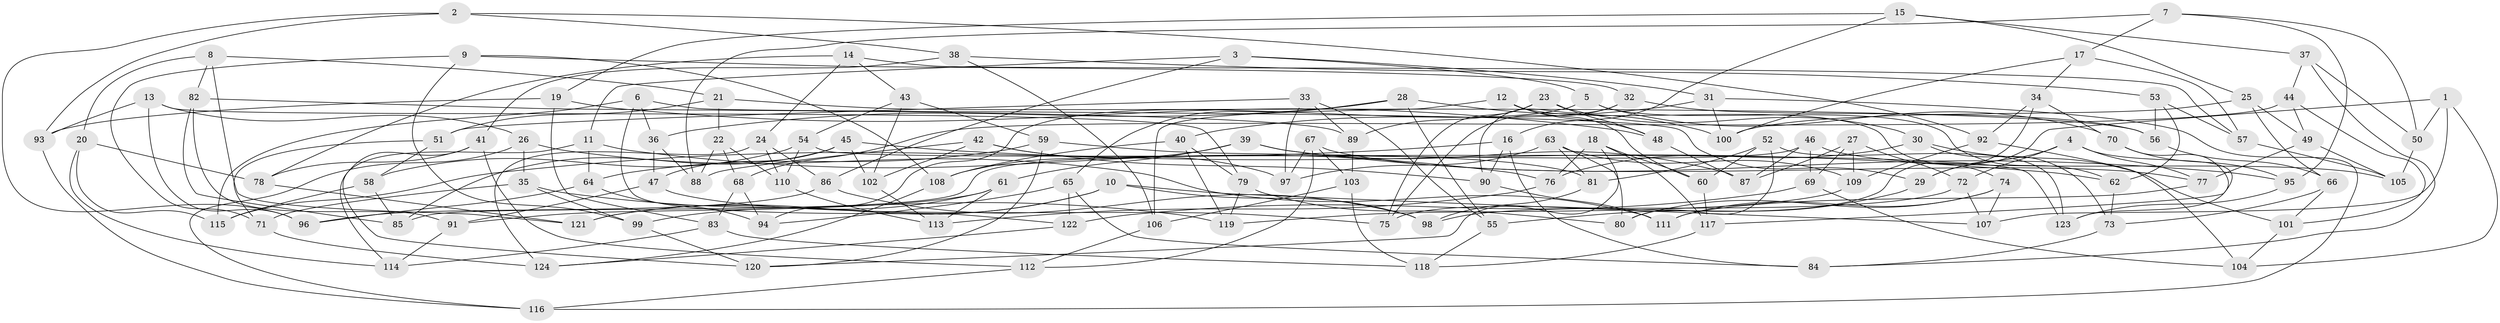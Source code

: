 // coarse degree distribution, {4: 0.46938775510204084, 3: 0.08163265306122448, 6: 0.04081632653061224, 8: 0.061224489795918366, 5: 0.1836734693877551, 7: 0.04081632653061224, 11: 0.02040816326530612, 10: 0.02040816326530612, 9: 0.04081632653061224, 14: 0.04081632653061224}
// Generated by graph-tools (version 1.1) at 2025/03/03/04/25 22:03:04]
// undirected, 124 vertices, 248 edges
graph export_dot {
graph [start="1"]
  node [color=gray90,style=filled];
  1;
  2;
  3;
  4;
  5;
  6;
  7;
  8;
  9;
  10;
  11;
  12;
  13;
  14;
  15;
  16;
  17;
  18;
  19;
  20;
  21;
  22;
  23;
  24;
  25;
  26;
  27;
  28;
  29;
  30;
  31;
  32;
  33;
  34;
  35;
  36;
  37;
  38;
  39;
  40;
  41;
  42;
  43;
  44;
  45;
  46;
  47;
  48;
  49;
  50;
  51;
  52;
  53;
  54;
  55;
  56;
  57;
  58;
  59;
  60;
  61;
  62;
  63;
  64;
  65;
  66;
  67;
  68;
  69;
  70;
  71;
  72;
  73;
  74;
  75;
  76;
  77;
  78;
  79;
  80;
  81;
  82;
  83;
  84;
  85;
  86;
  87;
  88;
  89;
  90;
  91;
  92;
  93;
  94;
  95;
  96;
  97;
  98;
  99;
  100;
  101;
  102;
  103;
  104;
  105;
  106;
  107;
  108;
  109;
  110;
  111;
  112;
  113;
  114;
  115;
  116;
  117;
  118;
  119;
  120;
  121;
  122;
  123;
  124;
  1 -- 29;
  1 -- 107;
  1 -- 104;
  1 -- 50;
  2 -- 38;
  2 -- 93;
  2 -- 96;
  2 -- 92;
  3 -- 5;
  3 -- 86;
  3 -- 11;
  3 -- 31;
  4 -- 72;
  4 -- 77;
  4 -- 123;
  4 -- 29;
  5 -- 70;
  5 -- 62;
  5 -- 94;
  6 -- 122;
  6 -- 29;
  6 -- 115;
  6 -- 36;
  7 -- 17;
  7 -- 50;
  7 -- 95;
  7 -- 88;
  8 -- 82;
  8 -- 20;
  8 -- 121;
  8 -- 21;
  9 -- 32;
  9 -- 108;
  9 -- 99;
  9 -- 71;
  10 -- 107;
  10 -- 98;
  10 -- 99;
  10 -- 121;
  11 -- 64;
  11 -- 76;
  11 -- 114;
  12 -- 48;
  12 -- 60;
  12 -- 106;
  12 -- 74;
  13 -- 79;
  13 -- 26;
  13 -- 93;
  13 -- 96;
  14 -- 57;
  14 -- 43;
  14 -- 78;
  14 -- 24;
  15 -- 16;
  15 -- 19;
  15 -- 37;
  15 -- 25;
  16 -- 84;
  16 -- 115;
  16 -- 90;
  17 -- 34;
  17 -- 57;
  17 -- 100;
  18 -- 60;
  18 -- 120;
  18 -- 117;
  18 -- 76;
  19 -- 83;
  19 -- 48;
  19 -- 93;
  20 -- 114;
  20 -- 115;
  20 -- 78;
  21 -- 51;
  21 -- 56;
  21 -- 22;
  22 -- 88;
  22 -- 110;
  22 -- 68;
  23 -- 48;
  23 -- 89;
  23 -- 75;
  23 -- 30;
  24 -- 124;
  24 -- 86;
  24 -- 110;
  25 -- 49;
  25 -- 100;
  25 -- 66;
  26 -- 35;
  26 -- 111;
  26 -- 116;
  27 -- 69;
  27 -- 87;
  27 -- 109;
  27 -- 72;
  28 -- 65;
  28 -- 55;
  28 -- 100;
  28 -- 36;
  29 -- 55;
  30 -- 73;
  30 -- 101;
  30 -- 76;
  31 -- 40;
  31 -- 100;
  31 -- 116;
  32 -- 56;
  32 -- 75;
  32 -- 90;
  33 -- 89;
  33 -- 97;
  33 -- 55;
  33 -- 51;
  34 -- 70;
  34 -- 92;
  34 -- 75;
  35 -- 71;
  35 -- 99;
  35 -- 119;
  36 -- 88;
  36 -- 47;
  37 -- 50;
  37 -- 84;
  37 -- 44;
  38 -- 41;
  38 -- 53;
  38 -- 106;
  39 -- 61;
  39 -- 95;
  39 -- 108;
  39 -- 87;
  40 -- 119;
  40 -- 79;
  40 -- 108;
  41 -- 78;
  41 -- 120;
  41 -- 112;
  42 -- 102;
  42 -- 97;
  42 -- 88;
  42 -- 90;
  43 -- 59;
  43 -- 54;
  43 -- 102;
  44 -- 68;
  44 -- 101;
  44 -- 49;
  45 -- 62;
  45 -- 85;
  45 -- 47;
  45 -- 102;
  46 -- 87;
  46 -- 105;
  46 -- 85;
  46 -- 69;
  47 -- 91;
  47 -- 75;
  48 -- 87;
  49 -- 77;
  49 -- 105;
  50 -- 105;
  51 -- 71;
  51 -- 58;
  52 -- 60;
  52 -- 80;
  52 -- 123;
  52 -- 81;
  53 -- 62;
  53 -- 56;
  53 -- 57;
  54 -- 58;
  54 -- 123;
  54 -- 110;
  55 -- 118;
  56 -- 66;
  57 -- 105;
  58 -- 85;
  58 -- 115;
  59 -- 64;
  59 -- 81;
  59 -- 120;
  60 -- 117;
  61 -- 91;
  61 -- 113;
  61 -- 121;
  62 -- 73;
  63 -- 97;
  63 -- 109;
  63 -- 81;
  63 -- 80;
  64 -- 94;
  64 -- 96;
  65 -- 84;
  65 -- 122;
  65 -- 94;
  66 -- 101;
  66 -- 73;
  67 -- 103;
  67 -- 112;
  67 -- 77;
  67 -- 97;
  68 -- 94;
  68 -- 83;
  69 -- 104;
  69 -- 122;
  70 -- 117;
  70 -- 95;
  71 -- 124;
  72 -- 98;
  72 -- 107;
  73 -- 84;
  74 -- 111;
  74 -- 80;
  74 -- 107;
  76 -- 113;
  77 -- 111;
  78 -- 121;
  79 -- 119;
  79 -- 80;
  81 -- 98;
  82 -- 91;
  82 -- 85;
  82 -- 89;
  83 -- 114;
  83 -- 118;
  86 -- 98;
  86 -- 96;
  89 -- 103;
  90 -- 111;
  91 -- 114;
  92 -- 104;
  92 -- 109;
  93 -- 116;
  95 -- 123;
  99 -- 120;
  101 -- 104;
  102 -- 113;
  103 -- 118;
  103 -- 106;
  106 -- 112;
  108 -- 124;
  109 -- 119;
  110 -- 113;
  112 -- 116;
  117 -- 118;
  122 -- 124;
}
